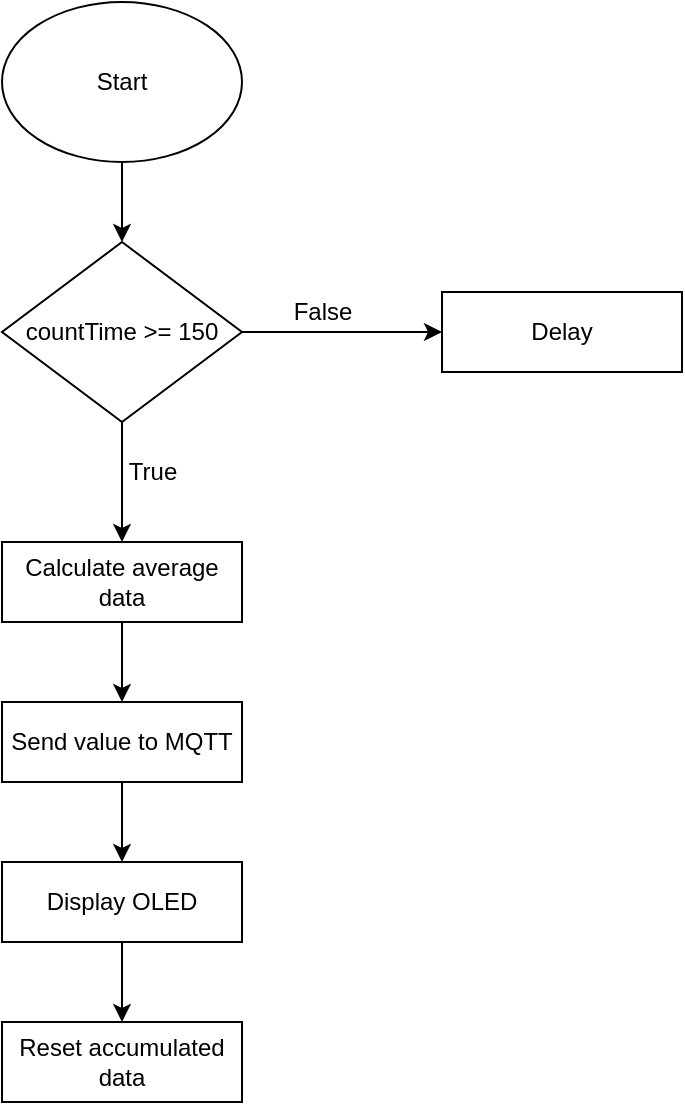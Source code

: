 <mxfile version="26.2.15">
  <diagram name="Page-1" id="TAMOT_pnimAawBNDtEb2">
    <mxGraphModel dx="605" dy="708" grid="1" gridSize="10" guides="1" tooltips="1" connect="1" arrows="1" fold="1" page="1" pageScale="1" pageWidth="850" pageHeight="1100" math="0" shadow="0">
      <root>
        <mxCell id="0" />
        <mxCell id="1" parent="0" />
        <mxCell id="B-V8V8w3_2jgCmYPl1tI-7" style="edgeStyle=orthogonalEdgeStyle;rounded=0;orthogonalLoop=1;jettySize=auto;html=1;exitX=0.5;exitY=1;exitDx=0;exitDy=0;entryX=0.5;entryY=0;entryDx=0;entryDy=0;" edge="1" parent="1" source="B-V8V8w3_2jgCmYPl1tI-1" target="B-V8V8w3_2jgCmYPl1tI-4">
          <mxGeometry relative="1" as="geometry" />
        </mxCell>
        <mxCell id="B-V8V8w3_2jgCmYPl1tI-1" value="&lt;div&gt;Start&lt;/div&gt;" style="ellipse;whiteSpace=wrap;html=1;" vertex="1" parent="1">
          <mxGeometry x="240" y="80" width="120" height="80" as="geometry" />
        </mxCell>
        <mxCell id="B-V8V8w3_2jgCmYPl1tI-12" style="edgeStyle=orthogonalEdgeStyle;rounded=0;orthogonalLoop=1;jettySize=auto;html=1;exitX=0.5;exitY=1;exitDx=0;exitDy=0;entryX=0.5;entryY=0;entryDx=0;entryDy=0;" edge="1" parent="1" source="B-V8V8w3_2jgCmYPl1tI-2" target="B-V8V8w3_2jgCmYPl1tI-11">
          <mxGeometry relative="1" as="geometry" />
        </mxCell>
        <mxCell id="B-V8V8w3_2jgCmYPl1tI-2" value="&lt;div&gt;Calculate average data&lt;/div&gt;" style="rounded=0;whiteSpace=wrap;html=1;" vertex="1" parent="1">
          <mxGeometry x="240" y="350" width="120" height="40" as="geometry" />
        </mxCell>
        <mxCell id="B-V8V8w3_2jgCmYPl1tI-6" style="edgeStyle=orthogonalEdgeStyle;rounded=0;orthogonalLoop=1;jettySize=auto;html=1;exitX=1;exitY=0.5;exitDx=0;exitDy=0;entryX=0;entryY=0.5;entryDx=0;entryDy=0;" edge="1" parent="1" source="B-V8V8w3_2jgCmYPl1tI-4" target="B-V8V8w3_2jgCmYPl1tI-5">
          <mxGeometry relative="1" as="geometry" />
        </mxCell>
        <mxCell id="B-V8V8w3_2jgCmYPl1tI-8" style="edgeStyle=orthogonalEdgeStyle;rounded=0;orthogonalLoop=1;jettySize=auto;html=1;exitX=0.5;exitY=1;exitDx=0;exitDy=0;entryX=0.5;entryY=0;entryDx=0;entryDy=0;" edge="1" parent="1" source="B-V8V8w3_2jgCmYPl1tI-4" target="B-V8V8w3_2jgCmYPl1tI-2">
          <mxGeometry relative="1" as="geometry" />
        </mxCell>
        <mxCell id="B-V8V8w3_2jgCmYPl1tI-4" value="&lt;div&gt;countTime &amp;gt;= 150&lt;/div&gt;" style="rhombus;whiteSpace=wrap;html=1;" vertex="1" parent="1">
          <mxGeometry x="240" y="200" width="120" height="90" as="geometry" />
        </mxCell>
        <mxCell id="B-V8V8w3_2jgCmYPl1tI-5" value="Delay" style="rounded=0;whiteSpace=wrap;html=1;" vertex="1" parent="1">
          <mxGeometry x="460" y="225" width="120" height="40" as="geometry" />
        </mxCell>
        <mxCell id="B-V8V8w3_2jgCmYPl1tI-9" value="False" style="text;html=1;align=center;verticalAlign=middle;resizable=0;points=[];autosize=1;strokeColor=none;fillColor=none;" vertex="1" parent="1">
          <mxGeometry x="375" y="220" width="50" height="30" as="geometry" />
        </mxCell>
        <mxCell id="B-V8V8w3_2jgCmYPl1tI-10" value="True" style="text;html=1;align=center;verticalAlign=middle;resizable=0;points=[];autosize=1;strokeColor=none;fillColor=none;" vertex="1" parent="1">
          <mxGeometry x="290" y="300" width="50" height="30" as="geometry" />
        </mxCell>
        <mxCell id="B-V8V8w3_2jgCmYPl1tI-15" style="edgeStyle=orthogonalEdgeStyle;rounded=0;orthogonalLoop=1;jettySize=auto;html=1;exitX=0.5;exitY=1;exitDx=0;exitDy=0;entryX=0.5;entryY=0;entryDx=0;entryDy=0;" edge="1" parent="1" source="B-V8V8w3_2jgCmYPl1tI-11" target="B-V8V8w3_2jgCmYPl1tI-13">
          <mxGeometry relative="1" as="geometry" />
        </mxCell>
        <mxCell id="B-V8V8w3_2jgCmYPl1tI-11" value="&lt;div&gt;Send value to MQTT&lt;/div&gt;" style="rounded=0;whiteSpace=wrap;html=1;" vertex="1" parent="1">
          <mxGeometry x="240" y="430" width="120" height="40" as="geometry" />
        </mxCell>
        <mxCell id="B-V8V8w3_2jgCmYPl1tI-16" style="edgeStyle=orthogonalEdgeStyle;rounded=0;orthogonalLoop=1;jettySize=auto;html=1;exitX=0.5;exitY=1;exitDx=0;exitDy=0;entryX=0.5;entryY=0;entryDx=0;entryDy=0;" edge="1" parent="1" source="B-V8V8w3_2jgCmYPl1tI-13" target="B-V8V8w3_2jgCmYPl1tI-14">
          <mxGeometry relative="1" as="geometry" />
        </mxCell>
        <mxCell id="B-V8V8w3_2jgCmYPl1tI-13" value="&lt;div&gt;Display OLED&lt;/div&gt;" style="rounded=0;whiteSpace=wrap;html=1;" vertex="1" parent="1">
          <mxGeometry x="240" y="510" width="120" height="40" as="geometry" />
        </mxCell>
        <mxCell id="B-V8V8w3_2jgCmYPl1tI-14" value="&lt;div&gt;Reset accumulated data&lt;/div&gt;" style="rounded=0;whiteSpace=wrap;html=1;" vertex="1" parent="1">
          <mxGeometry x="240" y="590" width="120" height="40" as="geometry" />
        </mxCell>
      </root>
    </mxGraphModel>
  </diagram>
</mxfile>
